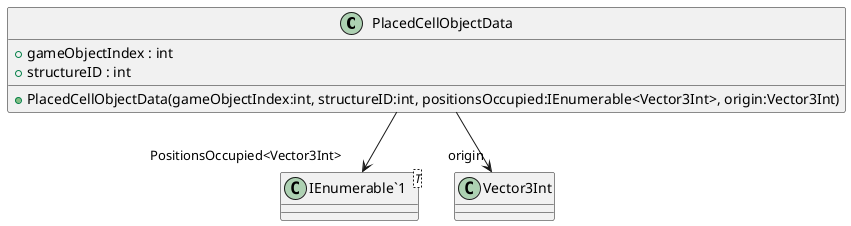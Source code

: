 @startuml
class PlacedCellObjectData {
    + gameObjectIndex : int
    + structureID : int
    + PlacedCellObjectData(gameObjectIndex:int, structureID:int, positionsOccupied:IEnumerable<Vector3Int>, origin:Vector3Int)
}
class "IEnumerable`1"<T> {
}
PlacedCellObjectData --> "PositionsOccupied<Vector3Int>" "IEnumerable`1"
PlacedCellObjectData --> "origin" Vector3Int
@enduml
